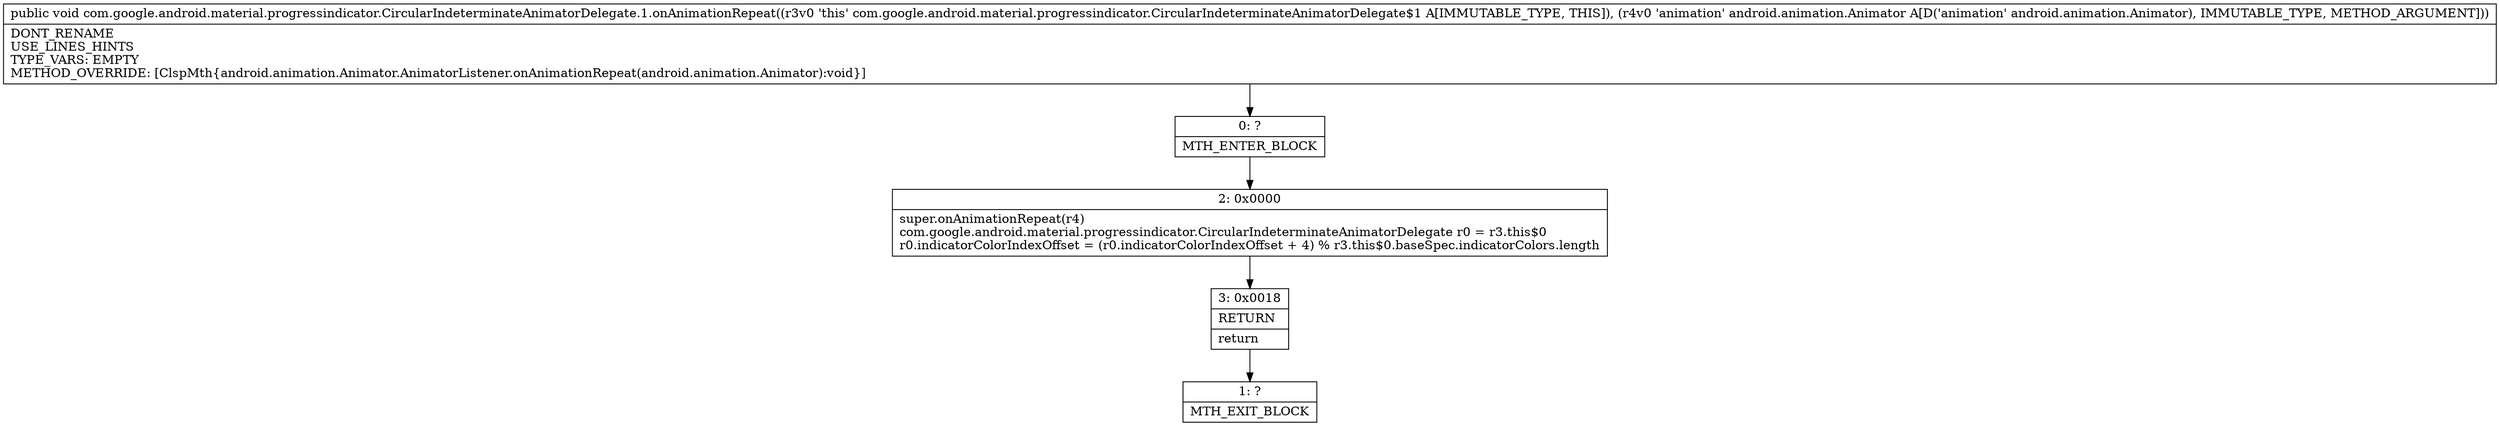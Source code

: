 digraph "CFG forcom.google.android.material.progressindicator.CircularIndeterminateAnimatorDelegate.1.onAnimationRepeat(Landroid\/animation\/Animator;)V" {
Node_0 [shape=record,label="{0\:\ ?|MTH_ENTER_BLOCK\l}"];
Node_2 [shape=record,label="{2\:\ 0x0000|super.onAnimationRepeat(r4)\lcom.google.android.material.progressindicator.CircularIndeterminateAnimatorDelegate r0 = r3.this$0\lr0.indicatorColorIndexOffset = (r0.indicatorColorIndexOffset + 4) % r3.this$0.baseSpec.indicatorColors.length\l}"];
Node_3 [shape=record,label="{3\:\ 0x0018|RETURN\l|return\l}"];
Node_1 [shape=record,label="{1\:\ ?|MTH_EXIT_BLOCK\l}"];
MethodNode[shape=record,label="{public void com.google.android.material.progressindicator.CircularIndeterminateAnimatorDelegate.1.onAnimationRepeat((r3v0 'this' com.google.android.material.progressindicator.CircularIndeterminateAnimatorDelegate$1 A[IMMUTABLE_TYPE, THIS]), (r4v0 'animation' android.animation.Animator A[D('animation' android.animation.Animator), IMMUTABLE_TYPE, METHOD_ARGUMENT]))  | DONT_RENAME\lUSE_LINES_HINTS\lTYPE_VARS: EMPTY\lMETHOD_OVERRIDE: [ClspMth\{android.animation.Animator.AnimatorListener.onAnimationRepeat(android.animation.Animator):void\}]\l}"];
MethodNode -> Node_0;Node_0 -> Node_2;
Node_2 -> Node_3;
Node_3 -> Node_1;
}

